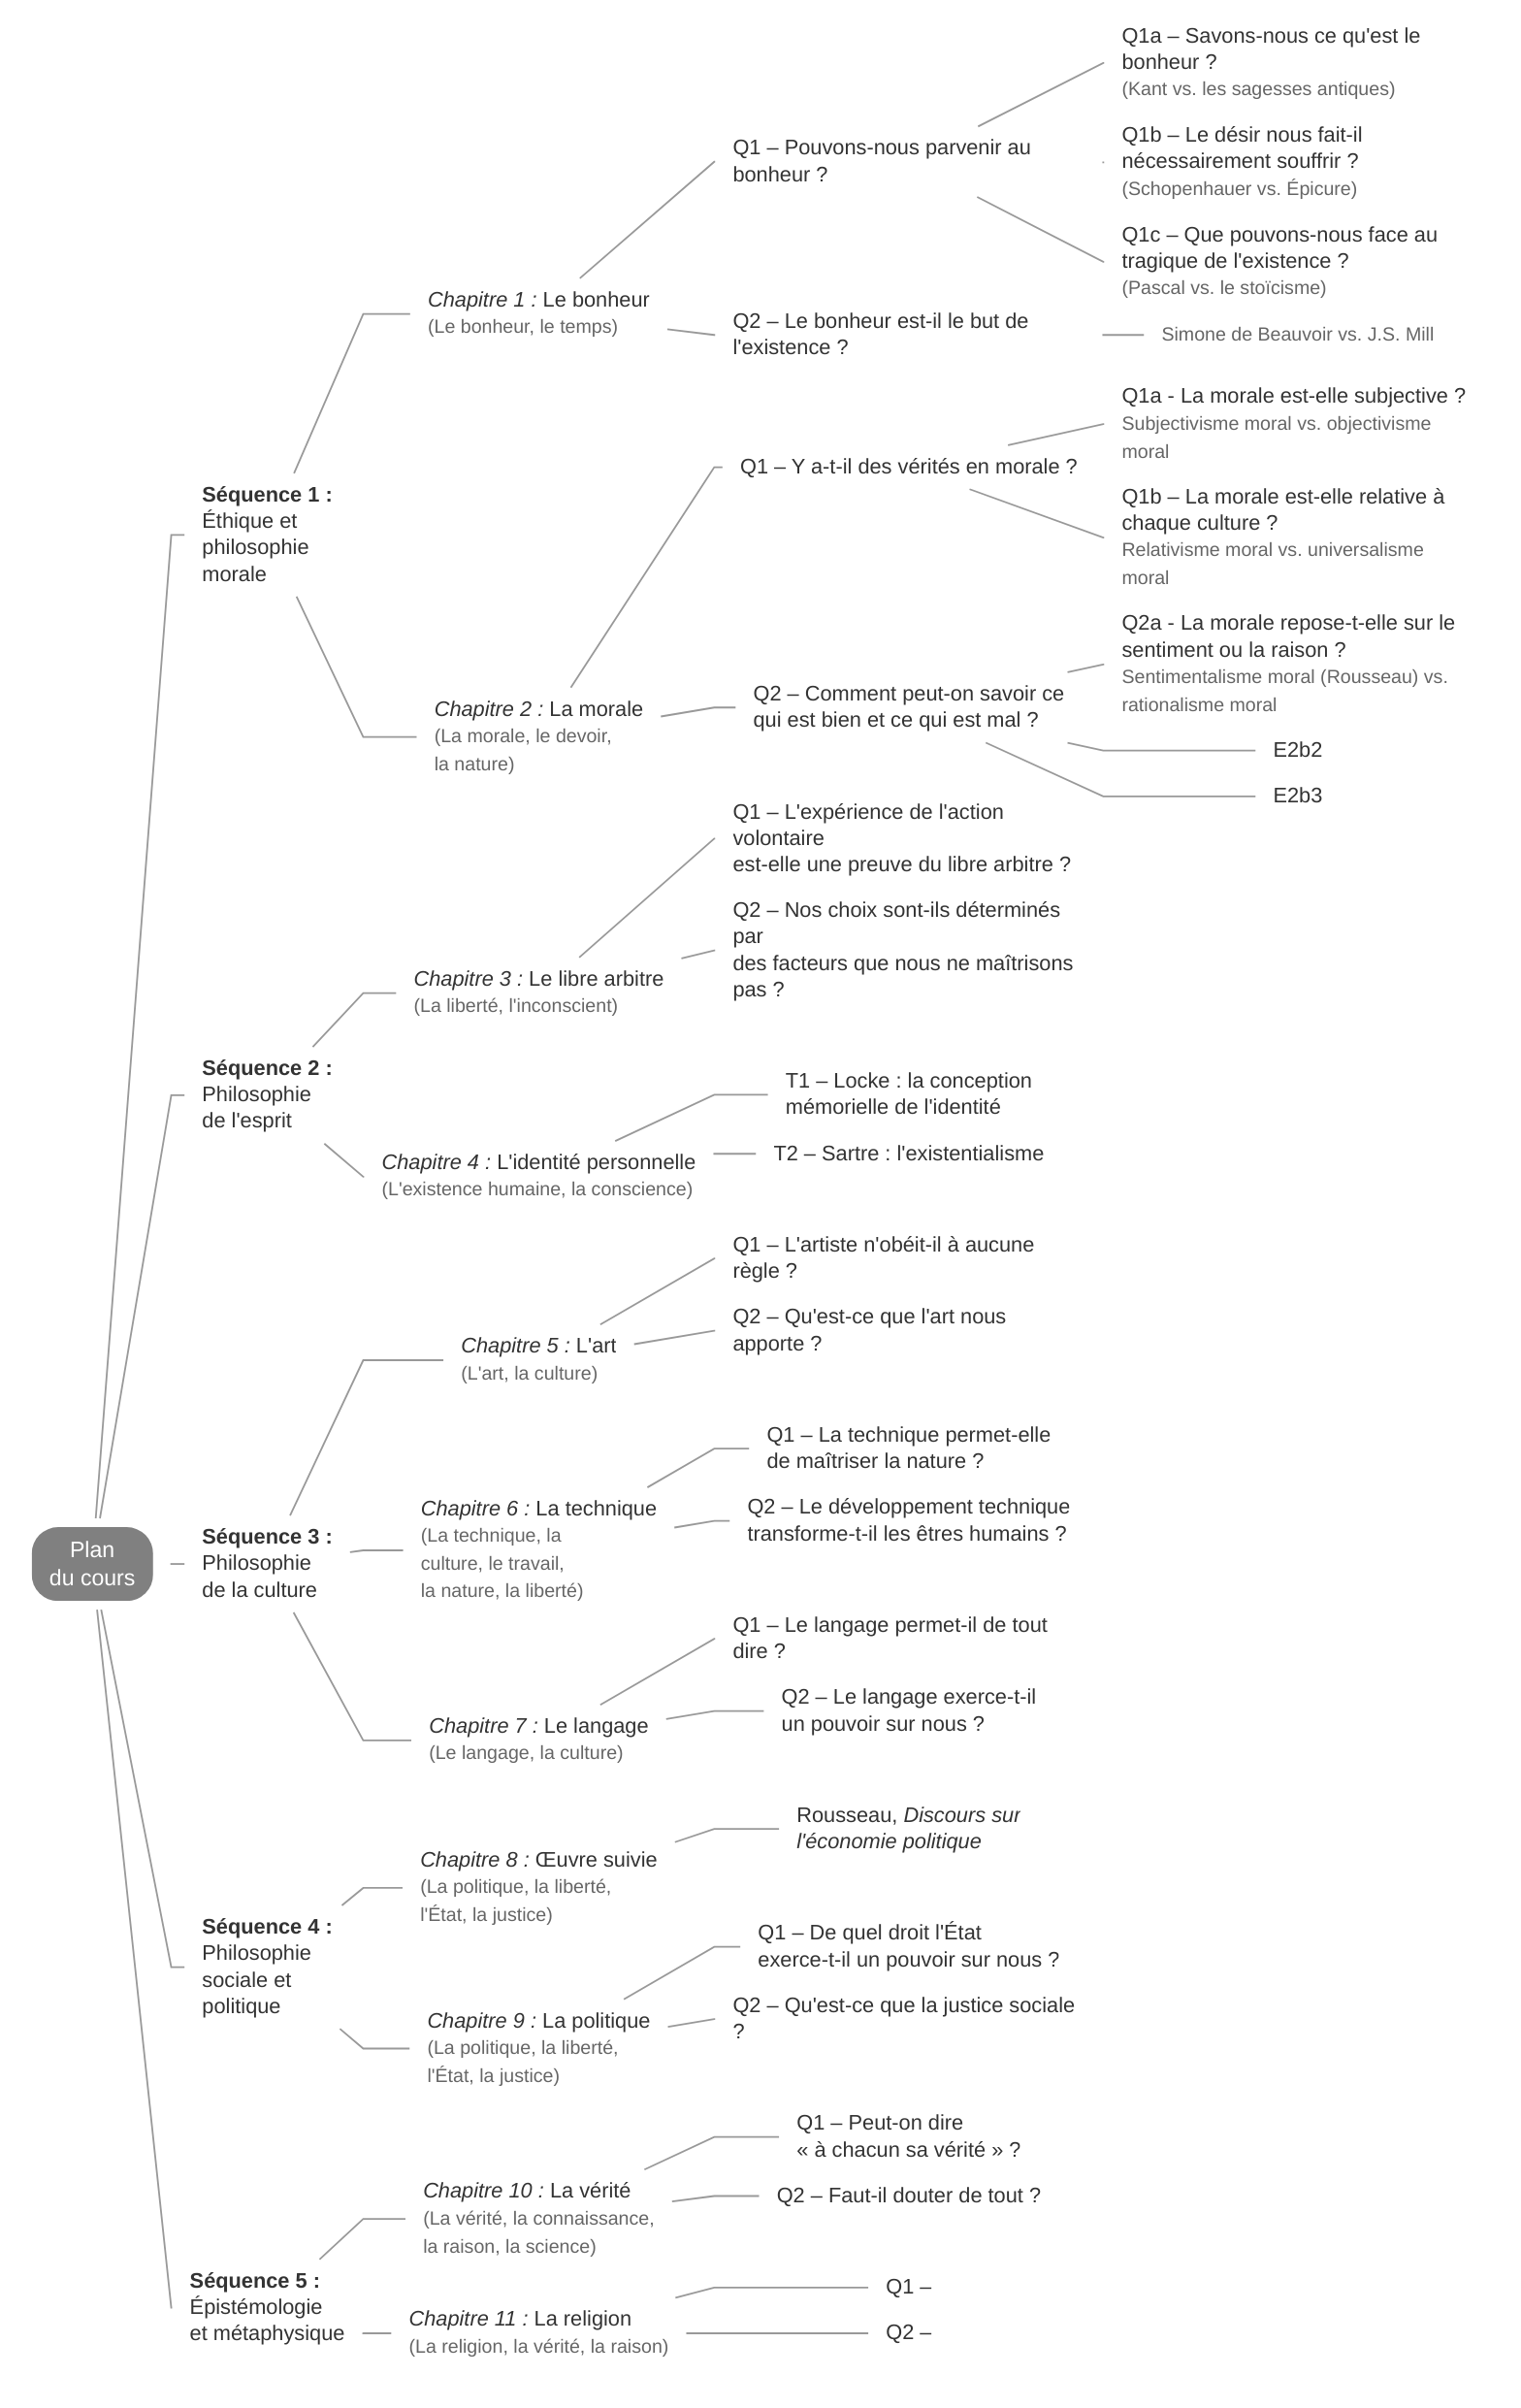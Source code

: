 %%{init{"theme":"base","themeCSS":"* {line-height:1.25em!important; font-size:12px; text-align:left!important; } span span{color:#666; font-size:0.9em;}  g[id*=\"A\"] * {font-size:1.01em;}  g[id*=\"V\"] * {color:transparent} .edge-thickness-normal{stroke-width:1px; stroke:#999;} .edge-thickness-thick{stroke-width:1px!important} .edge-pattern-dotted{stroke:transparent} mark {background-color:grey; color:white; display:block; text-align:center!important; padding:5px 10px; border-radius:15px}","themeVariables":{"secondaryColor":"transparent","primaryColor":"transparent","primaryBorderColor":"transparent"},"flowchart":{"htmlLabels":true,"padding":5,"rankSpacing":1,"nodeSpacing":1,"curve":"linear"}} }%%
flowchart LR

A[<mark>Plan <br>du cours</mark>]

B1[<b>Séquence 1 :</b></b><br> Éthique et <br> philosophie<br>  morale]
B2[<b>Séquence 2 :</b><br> Philosophie <br> de l'esprit]
B3[<b>Séquence 3 :</b><br> Philosophie<br> de la culture]
B4[<b>Séquence 4 :</b><br> Philosophie<br>sociale et <br>politique]
B5[<b>Séquence 5 :</b><br>Épistémologie <br>et métaphysique]

A --- B1 & B2 & B3 & B4 & B5

B1 --- C1 & C2
B2 --- C3 & C4
B3 --- C5 & C6 & C7
B4 --- C8 & C9
B5 --- C10 & C11

C1["<i>Chapitre 1 :</i> Le bonheur<br><span>(Le bonheur, le temps)</span>"]
C2["<i>Chapitre 2 :</i> La morale<br><span>(La morale, le devoir,<br>la nature)</span>"]

C3["<i>Chapitre 3 :</i> Le libre arbitre<br><span>(La liberté, l'inconscient)</span>"]
C4["<i>Chapitre 4 :</i> L'identité personnelle<br><span>(L'existence humaine, la  conscience)</span>"]

C5["<i>Chapitre 5 :</i> L'art<br><span>(L'art, la culture)</span>"]
C6["<i>Chapitre 6 :</i> La technique<br><span>(La technique, la<br>culture, le travail,<br>la nature, la liberté)</span>"]
C7["<i>Chapitre 7 :</i> Le langage<br><span>(Le langage, la culture)</span>"]

C8["<i>Chapitre 8 :</i> Œuvre suivie<br><span>(La politique, la liberté,<br> l'#Eacute;tat, la justice)</span>"]
C9["<i>Chapitre 9 :</i> La politique<br><span>(La politique, la liberté,<br> l'#Eacute;tat, la justice)</span>"]

C10["<i>Chapitre 10 :</i> La vérité<br><span>(La vérité, la connaissance, <br>la raison, la science)</span>"]
C11["<i>Chapitre 11 :</i> La religion<br><span>(La religion, la vérité, la raison)</span>"]

C1 --- D1a & D1b
C1 -.- V1
C2 --- D2a & D2b
C2 -.- V2
C3 --- D3a & D3b
C3 -.- V3
C4 --- D4a & D4b
C4 -.- V4
C5 --- D5a & D5b
C5 -.- V5
C6 --- D6a & D6b
C6 -.- V6
C7 --- D7a & D7b
C7 -.- V7
C8 --- D8
C8 -.- V8
C9 --- D9a & D9b
C9 -.- V9
C10 --- D10a & D10b
C10 -.- V10
C11 --- D11a & D11b

D1a["Q1 – Pouvons-nous parvenir au bonheur ?"]
D1b["Q2 – Le bonheur est-il le but de l'existence ?"]
D2a["Q1 – Y a-t-il des vérités en morale ?"]
D2b["Q2 – Comment peut-on savoir ce <br>qui est bien et ce qui est mal ?"]
D3a["Q1 – L'expérience de l'action volontaire <br>est-elle une preuve du libre arbitre ?"]
D3b["Q2 – Nos choix sont-ils déterminés par <br>des facteurs que nous ne maîtrisons pas ?"]
D4a["T1 – Locke : la conception <br>mémorielle de l'identité"]
D4b["T2 – Sartre : l'existentialisme"]
D5a["Q1 – L'artiste n'obéit-il à aucune règle ?"]
D5b["Q2 – Qu'est-ce que l'art nous apporte ?"]
D6a["Q1 – La technique permet-elle <br>de maîtriser la nature ?"]
D6b["Q2 – Le développement technique <br>transforme-t-il les êtres humains ?"]
D7a["Q1 – Le langage permet-il de tout dire ?"]
D7b["Q2 – Le langage exerce-t-il<br> un pouvoir sur nous ?"]
D8["Rousseau, <i>Discours sur <br>l'économie politique</i>"]
D9a["Q1 – De quel droit l'État <br>exerce-t-il un pouvoir sur nous ?"]
D9b["Q2 – Qu'est-ce que la justice sociale ?"]
D10a["Q1 – Peut-on dire <br>« à chacun sa vérité » ?"]
D10b["Q2 – Faut-il douter de tout ?"]
D11a["Q1 – "]
D11b["Q2 – "]


D1a --- E1a1 & E1a2 & E1a3
D1b --- E1b1

E1a1["Q1a – Savons-nous ce qu'est le bonheur ? <br><span>(Kant vs. les sagesses antiques)</span>"]
E1a2["Q1b – Le désir nous fait-il nécessairement souffrir ? <br><span>(Schopenhauer vs. Épicure)</span>"]
E1a3["Q1c – Que pouvons-nous face au tragique de l'existence ? <br><span>(Pascal vs. le stoïcisme)</span>"]

E1b1["<span>Simone de Beauvoir vs. J.S. Mill</span>"]

D2a --- E2a1 & E2a2
D2b --- E2b1 & E2b2 & E2b3

E2a1["Q1a - La morale est-elle subjective ? <br><span>Subjectivisme moral vs. objectivisme moral</span>"]
E2a2["Q1b – La morale est-elle relative à chaque culture ? <br><span>Relativisme moral vs. universalisme moral</span>"]

E2b1["Q2a - La morale repose-t-elle sur le sentiment ou la raison ? <br><span>Sentimentalisme moral (Rousseau) vs. rationalisme moral</span>"]